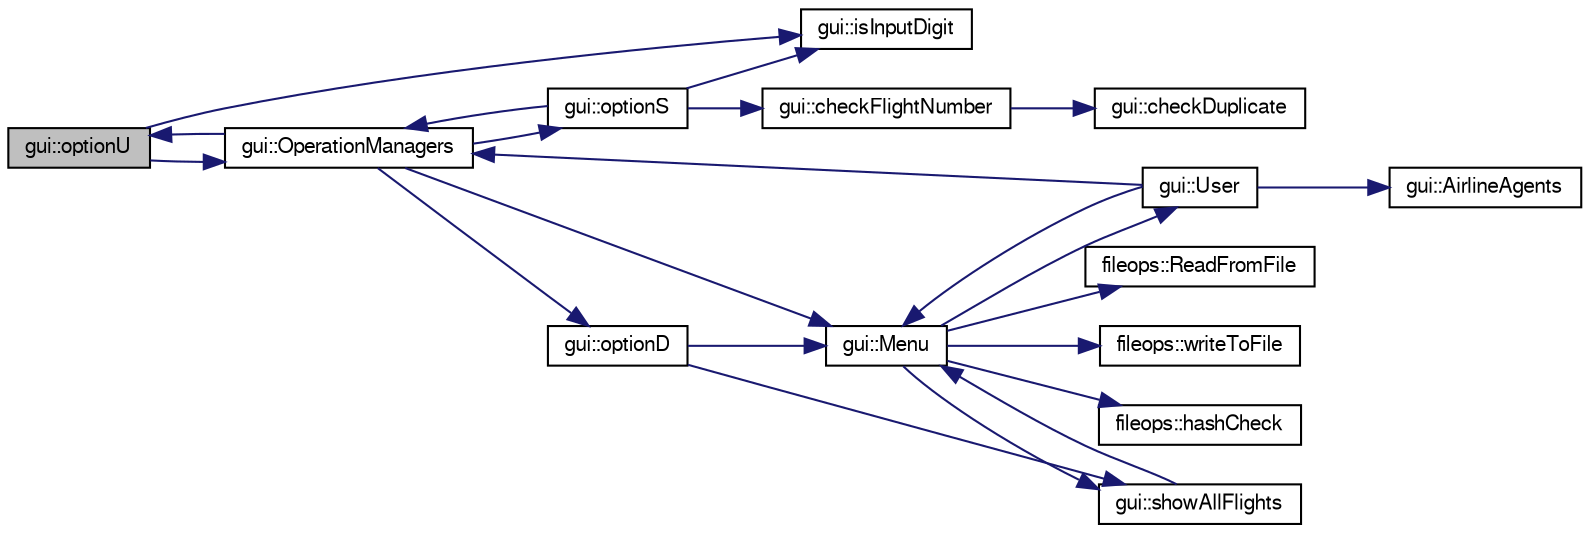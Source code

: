 digraph G
{
  edge [fontname="FreeSans",fontsize="10",labelfontname="FreeSans",labelfontsize="10"];
  node [fontname="FreeSans",fontsize="10",shape=record];
  rankdir=LR;
  Node1 [label="gui::optionU",height=0.2,width=0.4,color="black", fillcolor="grey75", style="filled" fontcolor="black"];
  Node1 -> Node2 [color="midnightblue",fontsize="10",style="solid"];
  Node2 [label="gui::isInputDigit",height=0.2,width=0.4,color="black", fillcolor="white", style="filled",URL="$classgui.html#a57cb6f9802b7fa6a73fb43e71c4e84af"];
  Node1 -> Node3 [color="midnightblue",fontsize="10",style="solid"];
  Node3 [label="gui::OperationManagers",height=0.2,width=0.4,color="black", fillcolor="white", style="filled",URL="$classgui.html#afe37700bacd80503661c4f45b55019bd",tooltip="this asks the manager what he wants to do."];
  Node3 -> Node4 [color="midnightblue",fontsize="10",style="solid"];
  Node4 [label="gui::Menu",height=0.2,width=0.4,color="black", fillcolor="white", style="filled",URL="$classgui.html#a57cd3dc1eca1d8cb7aabb9fa75d79702",tooltip="the main menu. asks what the user would like to do."];
  Node4 -> Node5 [color="midnightblue",fontsize="10",style="solid"];
  Node5 [label="fileops::hashCheck",height=0.2,width=0.4,color="black", fillcolor="white", style="filled",URL="$classfileops.html#a978fbcad1782aae513c2690bd43985c3",tooltip="constructor"];
  Node4 -> Node6 [color="midnightblue",fontsize="10",style="solid"];
  Node6 [label="fileops::ReadFromFile",height=0.2,width=0.4,color="black", fillcolor="white", style="filled",URL="$classfileops.html#ae29d933450817ab66cd743382ce65226"];
  Node4 -> Node7 [color="midnightblue",fontsize="10",style="solid"];
  Node7 [label="gui::showAllFlights",height=0.2,width=0.4,color="black", fillcolor="white", style="filled",URL="$classgui.html#a5c6627bafacf8ced6dde1abc32e8dea8",tooltip="shows the master list of flights/schedules."];
  Node7 -> Node4 [color="midnightblue",fontsize="10",style="solid"];
  Node4 -> Node8 [color="midnightblue",fontsize="10",style="solid"];
  Node8 [label="gui::User",height=0.2,width=0.4,color="black", fillcolor="white", style="filled",URL="$classgui.html#a3c2584790da727b2c2fabc178c449ea3",tooltip="asks what kind of user are you."];
  Node8 -> Node9 [color="midnightblue",fontsize="10",style="solid"];
  Node9 [label="gui::AirlineAgents",height=0.2,width=0.4,color="black", fillcolor="white", style="filled",URL="$classgui.html#ae39757d1c6bdbfa938dbe3226a36febb",tooltip="agent function. NOT IMPLEMENTED"];
  Node8 -> Node4 [color="midnightblue",fontsize="10",style="solid"];
  Node8 -> Node3 [color="midnightblue",fontsize="10",style="solid"];
  Node4 -> Node10 [color="midnightblue",fontsize="10",style="solid"];
  Node10 [label="fileops::writeToFile",height=0.2,width=0.4,color="black", fillcolor="white", style="filled",URL="$classfileops.html#a19786cd653a381ba6b185cfbab4efb0a"];
  Node3 -> Node11 [color="midnightblue",fontsize="10",style="solid"];
  Node11 [label="gui::optionD",height=0.2,width=0.4,color="black", fillcolor="white", style="filled",URL="$classgui.html#a0534e0904bd2e2e3694e3da5396d1339",tooltip="shows the master list of flights/schedules. Was original a different function."];
  Node11 -> Node4 [color="midnightblue",fontsize="10",style="solid"];
  Node11 -> Node7 [color="midnightblue",fontsize="10",style="solid"];
  Node3 -> Node12 [color="midnightblue",fontsize="10",style="solid"];
  Node12 [label="gui::optionS",height=0.2,width=0.4,color="black", fillcolor="white", style="filled",URL="$classgui.html#afa7a5fc9b6f835a69a0c8433711fad57",tooltip="function to create flight/schedule"];
  Node12 -> Node13 [color="midnightblue",fontsize="10",style="solid"];
  Node13 [label="gui::checkFlightNumber",height=0.2,width=0.4,color="black", fillcolor="white", style="filled",URL="$classgui.html#a68a8c8fdbcf6ca93ea3d1233443b185c"];
  Node13 -> Node14 [color="midnightblue",fontsize="10",style="solid"];
  Node14 [label="gui::checkDuplicate",height=0.2,width=0.4,color="black", fillcolor="white", style="filled",URL="$classgui.html#a56286e7605a615ea09443ea66f3eca58",tooltip="constructor"];
  Node12 -> Node2 [color="midnightblue",fontsize="10",style="solid"];
  Node12 -> Node3 [color="midnightblue",fontsize="10",style="solid"];
  Node3 -> Node1 [color="midnightblue",fontsize="10",style="solid"];
}
